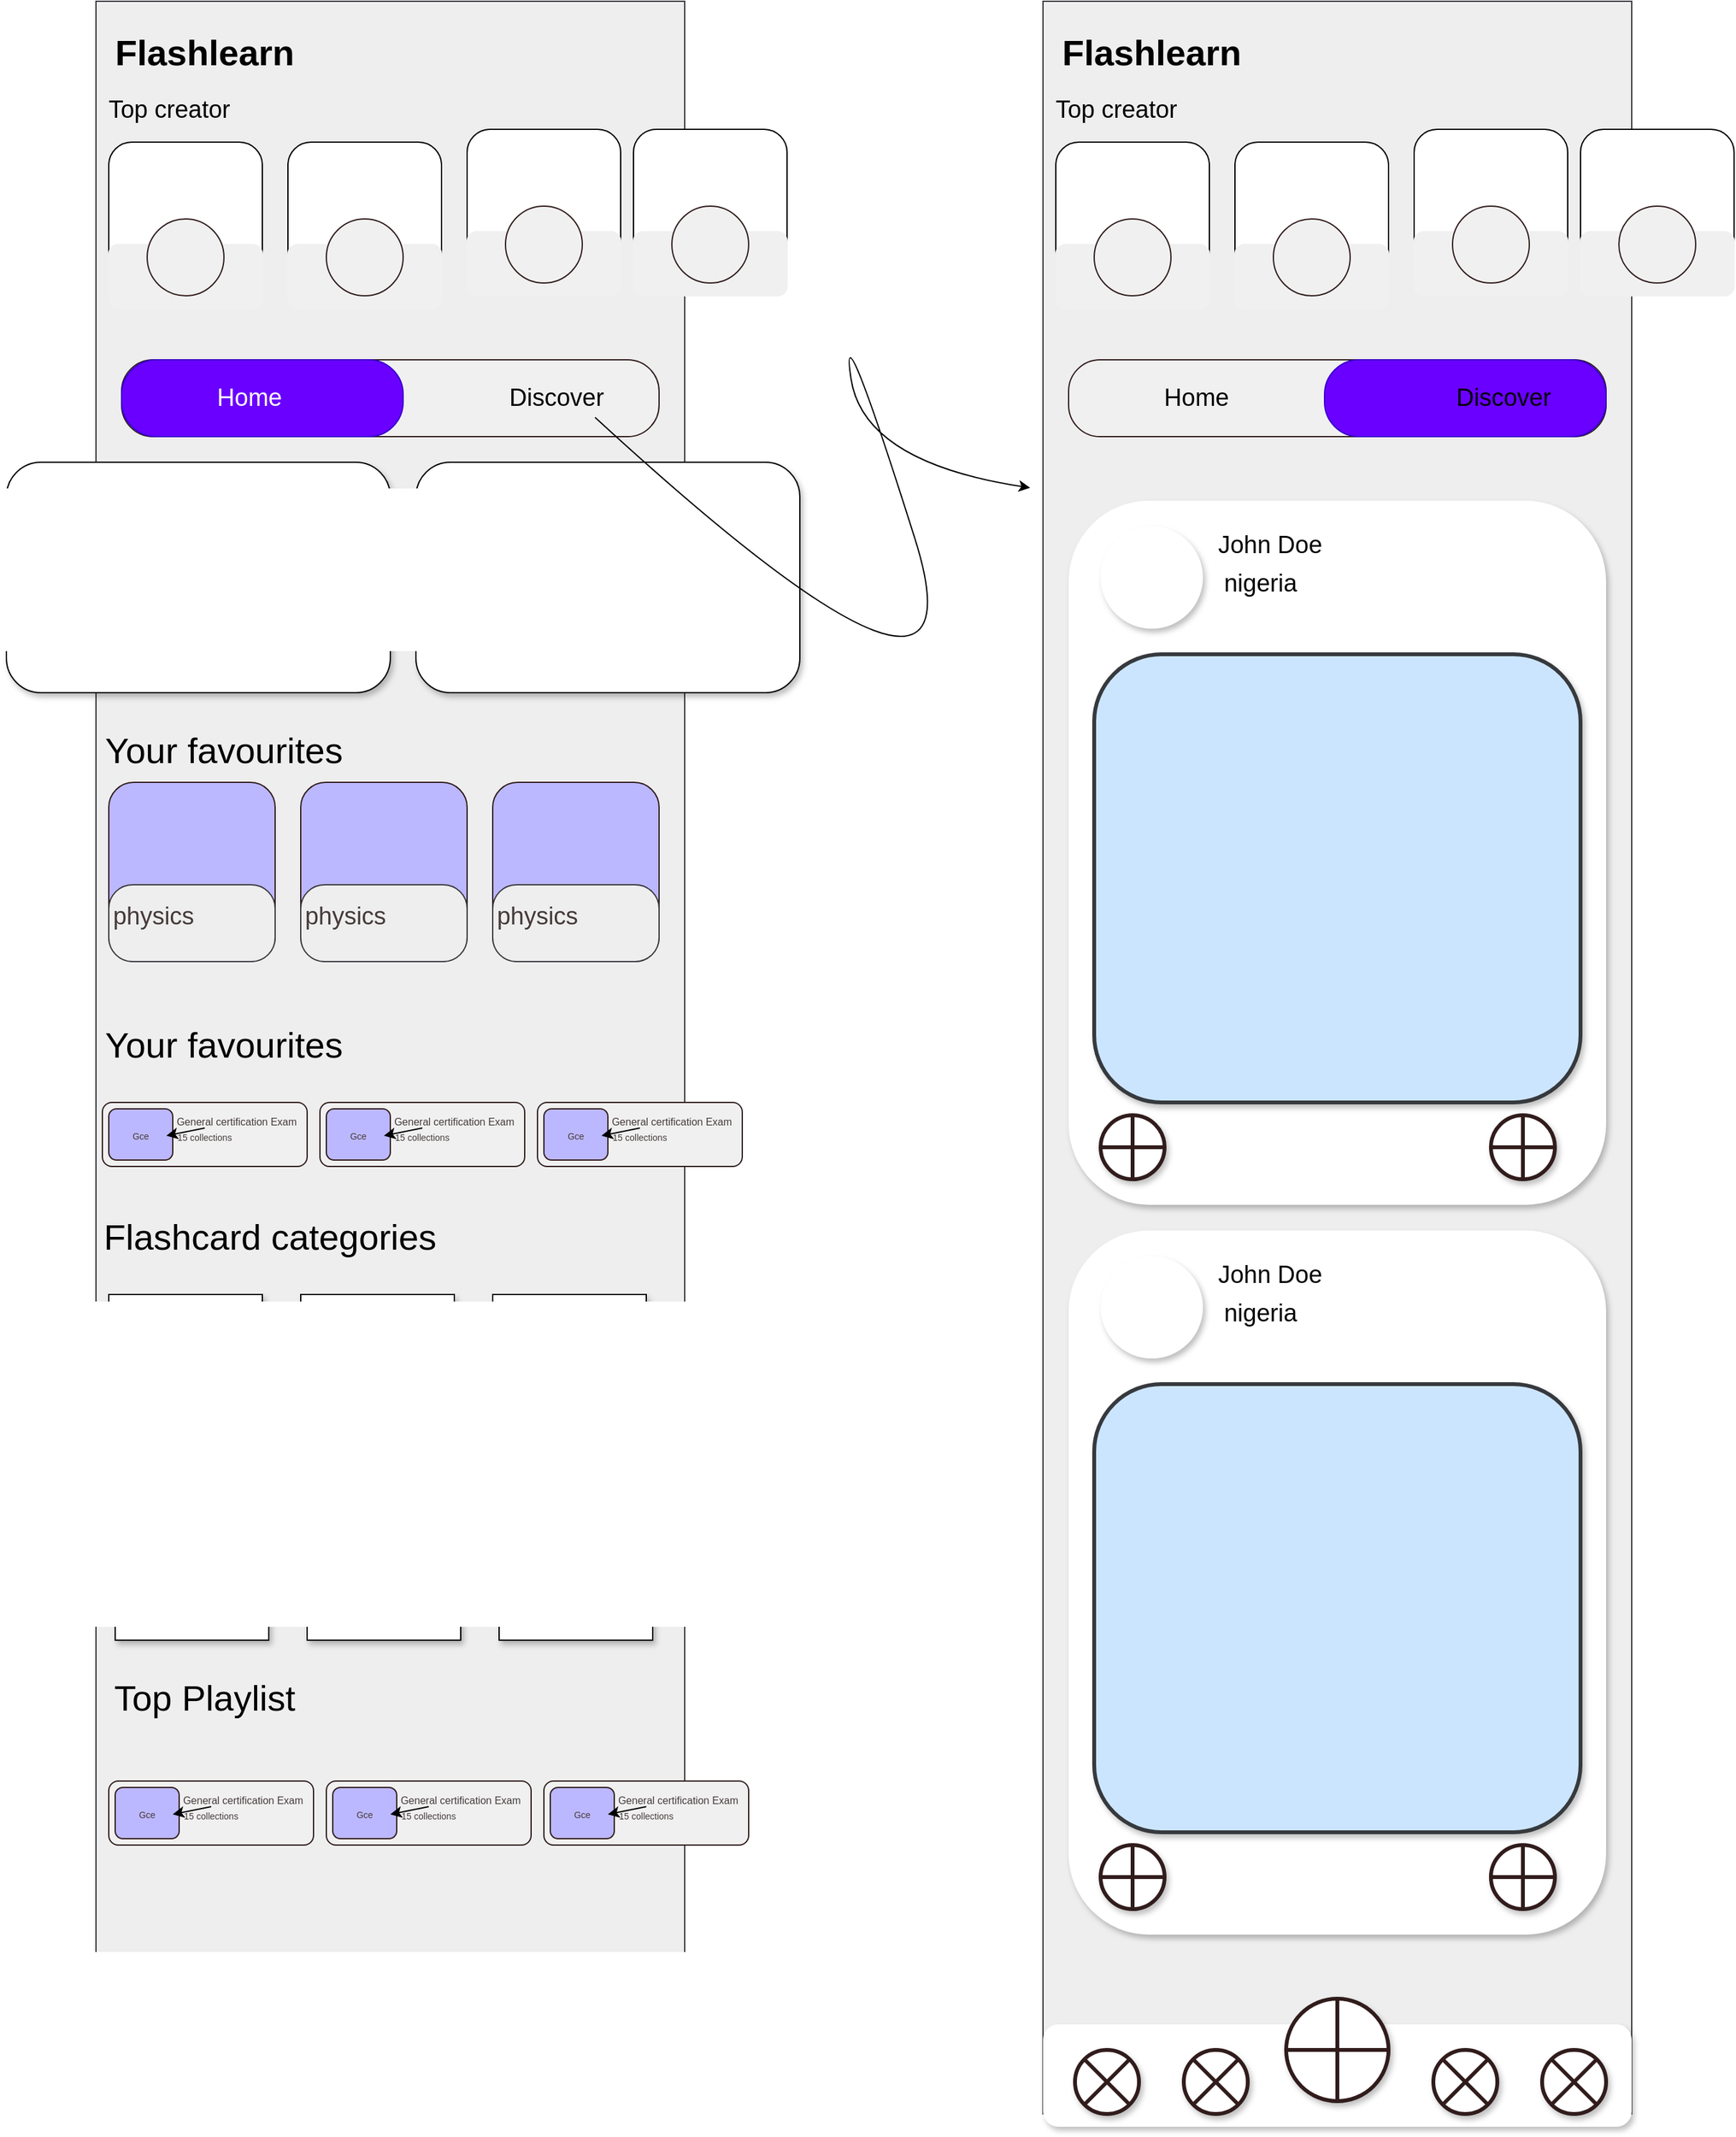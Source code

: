 <mxfile>
    <diagram id="JMKyhypWqtoXSWT0XVxW" name="Page-1">
        <mxGraphModel dx="1883" dy="1298" grid="1" gridSize="10" guides="1" tooltips="1" connect="1" arrows="1" fold="1" page="1" pageScale="1" pageWidth="850" pageHeight="1100" math="0" shadow="0">
            <root>
                <mxCell id="0"/>
                <mxCell id="1" parent="0"/>
                <mxCell id="5" value="" style="rounded=0;whiteSpace=wrap;html=1;fillColor=#eeeeee;strokeColor=#36393d;" vertex="1" parent="1">
                    <mxGeometry x="230" y="70" width="460" height="1570" as="geometry"/>
                </mxCell>
                <mxCell id="8" value="Flashlearn" style="text;html=1;strokeColor=none;fillColor=none;align=center;verticalAlign=middle;whiteSpace=wrap;rounded=0;fontColor=#000000;fontStyle=1;fontSize=28;" vertex="1" parent="1">
                    <mxGeometry x="255" y="80" width="120" height="60" as="geometry"/>
                </mxCell>
                <mxCell id="12" value="" style="group" vertex="1" connectable="0" parent="1">
                    <mxGeometry x="160" y="430" width="620" height="180" as="geometry"/>
                </mxCell>
                <mxCell id="9" value="" style="rounded=1;whiteSpace=wrap;html=1;fontSize=28;fontColor=#000000;shadow=1;" vertex="1" parent="12">
                    <mxGeometry width="300" height="180" as="geometry"/>
                </mxCell>
                <mxCell id="11" value="" style="rounded=1;whiteSpace=wrap;html=1;fontSize=28;fontColor=#000000;shadow=1;" vertex="1" parent="12">
                    <mxGeometry x="320" width="300" height="180" as="geometry"/>
                </mxCell>
                <mxCell id="13" value="Flashcard categories&amp;nbsp;" style="text;html=1;strokeColor=none;fillColor=none;align=center;verticalAlign=middle;whiteSpace=wrap;rounded=0;shadow=1;fontSize=28;fontColor=#000000;" vertex="1" parent="1">
                    <mxGeometry x="230" y="1020" width="280" height="30" as="geometry"/>
                </mxCell>
                <mxCell id="15" value="" style="whiteSpace=wrap;html=1;aspect=fixed;shadow=1;fontSize=28;fontColor=#000000;" vertex="1" parent="1">
                    <mxGeometry x="240" y="1080" width="120" height="120" as="geometry"/>
                </mxCell>
                <mxCell id="18" value="" style="whiteSpace=wrap;html=1;aspect=fixed;shadow=1;fontSize=28;fontColor=#000000;" vertex="1" parent="1">
                    <mxGeometry x="390" y="1080" width="120" height="120" as="geometry"/>
                </mxCell>
                <mxCell id="19" value="" style="whiteSpace=wrap;html=1;aspect=fixed;shadow=1;fontSize=28;fontColor=#000000;" vertex="1" parent="1">
                    <mxGeometry x="540" y="1080" width="120" height="120" as="geometry"/>
                </mxCell>
                <mxCell id="20" value="" style="whiteSpace=wrap;html=1;aspect=fixed;shadow=1;fontSize=28;fontColor=#000000;" vertex="1" parent="1">
                    <mxGeometry x="245" y="1230" width="120" height="120" as="geometry"/>
                </mxCell>
                <mxCell id="21" value="" style="whiteSpace=wrap;html=1;aspect=fixed;shadow=1;fontSize=28;fontColor=#000000;" vertex="1" parent="1">
                    <mxGeometry x="395" y="1230" width="120" height="120" as="geometry"/>
                </mxCell>
                <mxCell id="22" value="" style="whiteSpace=wrap;html=1;aspect=fixed;shadow=1;fontSize=28;fontColor=#000000;" vertex="1" parent="1">
                    <mxGeometry x="545" y="1230" width="120" height="120" as="geometry"/>
                </mxCell>
                <mxCell id="23" value="Top creator&amp;nbsp;" style="text;html=1;strokeColor=none;fillColor=none;align=center;verticalAlign=middle;whiteSpace=wrap;rounded=0;shadow=1;fontSize=19;fontColor=#000000;" vertex="1" parent="1">
                    <mxGeometry x="190" y="140" width="200" height="30" as="geometry"/>
                </mxCell>
                <mxCell id="29" value="" style="group" vertex="1" connectable="0" parent="1">
                    <mxGeometry x="240" y="180" width="120" height="130" as="geometry"/>
                </mxCell>
                <mxCell id="24" value="" style="rounded=1;whiteSpace=wrap;html=1;shadow=0;fontSize=19;fontColor=#000000;" vertex="1" parent="29">
                    <mxGeometry width="120" height="130" as="geometry"/>
                </mxCell>
                <mxCell id="26" value="" style="rounded=1;whiteSpace=wrap;html=1;shadow=0;fontSize=19;fontColor=#030302;strokeColor=#F0F0F0;fillColor=#F0F0F0;" vertex="1" parent="29">
                    <mxGeometry y="80" width="120" height="50" as="geometry"/>
                </mxCell>
                <mxCell id="28" value="" style="ellipse;whiteSpace=wrap;html=1;aspect=fixed;shadow=0;strokeColor=#311c1c;fontSize=19;fontColor=#030302;fillColor=#F0F0F0;" vertex="1" parent="29">
                    <mxGeometry x="30" y="60" width="60" height="60" as="geometry"/>
                </mxCell>
                <mxCell id="30" value="" style="group" vertex="1" connectable="0" parent="1">
                    <mxGeometry x="380" y="180" width="120" height="130" as="geometry"/>
                </mxCell>
                <mxCell id="31" value="" style="rounded=1;whiteSpace=wrap;html=1;shadow=0;fontSize=19;fontColor=#000000;" vertex="1" parent="30">
                    <mxGeometry width="120" height="130" as="geometry"/>
                </mxCell>
                <mxCell id="32" value="" style="rounded=1;whiteSpace=wrap;html=1;shadow=0;fontSize=19;fontColor=#030302;strokeColor=#F0F0F0;fillColor=#F0F0F0;" vertex="1" parent="30">
                    <mxGeometry y="80" width="120" height="50" as="geometry"/>
                </mxCell>
                <mxCell id="33" value="" style="ellipse;whiteSpace=wrap;html=1;aspect=fixed;shadow=0;strokeColor=#311c1c;fontSize=19;fontColor=#030302;fillColor=#F0F0F0;" vertex="1" parent="30">
                    <mxGeometry x="30" y="60" width="60" height="60" as="geometry"/>
                </mxCell>
                <mxCell id="34" value="" style="group" vertex="1" connectable="0" parent="1">
                    <mxGeometry x="520" y="170" width="120" height="130" as="geometry"/>
                </mxCell>
                <mxCell id="35" value="" style="rounded=1;whiteSpace=wrap;html=1;shadow=0;fontSize=19;fontColor=#000000;" vertex="1" parent="34">
                    <mxGeometry width="120" height="130" as="geometry"/>
                </mxCell>
                <mxCell id="36" value="" style="rounded=1;whiteSpace=wrap;html=1;shadow=0;fontSize=19;fontColor=#030302;strokeColor=#F0F0F0;fillColor=#F0F0F0;" vertex="1" parent="34">
                    <mxGeometry y="80" width="120" height="50" as="geometry"/>
                </mxCell>
                <mxCell id="37" value="" style="ellipse;whiteSpace=wrap;html=1;aspect=fixed;shadow=0;strokeColor=#311c1c;fontSize=19;fontColor=#030302;fillColor=#F0F0F0;" vertex="1" parent="34">
                    <mxGeometry x="30" y="60" width="60" height="60" as="geometry"/>
                </mxCell>
                <mxCell id="38" value="" style="group" vertex="1" connectable="0" parent="1">
                    <mxGeometry x="650" y="170" width="120" height="130" as="geometry"/>
                </mxCell>
                <mxCell id="39" value="" style="rounded=1;whiteSpace=wrap;html=1;shadow=0;fontSize=19;fontColor=#000000;" vertex="1" parent="38">
                    <mxGeometry width="120" height="130" as="geometry"/>
                </mxCell>
                <mxCell id="40" value="" style="rounded=1;whiteSpace=wrap;html=1;shadow=0;fontSize=19;fontColor=#030302;strokeColor=#F0F0F0;fillColor=#F0F0F0;" vertex="1" parent="38">
                    <mxGeometry y="80" width="120" height="50" as="geometry"/>
                </mxCell>
                <mxCell id="41" value="" style="ellipse;whiteSpace=wrap;html=1;aspect=fixed;shadow=0;strokeColor=#311c1c;fontSize=19;fontColor=#030302;fillColor=#F0F0F0;" vertex="1" parent="38">
                    <mxGeometry x="30" y="60" width="60" height="60" as="geometry"/>
                </mxCell>
                <mxCell id="42" value="" style="rounded=1;whiteSpace=wrap;html=1;shadow=0;sketch=0;strokeColor=#311c1c;fontSize=19;fontColor=#030302;fillColor=#F0F0F0;arcSize=41;" vertex="1" parent="1">
                    <mxGeometry x="250" y="350" width="420" height="60" as="geometry"/>
                </mxCell>
                <mxCell id="43" value="" style="rounded=1;whiteSpace=wrap;html=1;shadow=0;sketch=0;strokeColor=#3700CC;fontSize=19;fillColor=#6a00ff;arcSize=45;fontColor=#ffffff;" vertex="1" parent="1">
                    <mxGeometry x="250" y="350" width="220" height="60" as="geometry"/>
                </mxCell>
                <mxCell id="44" value="Home" style="text;html=1;strokeColor=none;fillColor=none;align=center;verticalAlign=middle;whiteSpace=wrap;rounded=0;shadow=0;sketch=0;fontSize=19;fontColor=#FFFFFF;" vertex="1" parent="1">
                    <mxGeometry x="320" y="365" width="60" height="30" as="geometry"/>
                </mxCell>
                <mxCell id="45" value="Discover" style="text;html=1;strokeColor=none;fillColor=none;align=center;verticalAlign=middle;whiteSpace=wrap;rounded=0;shadow=0;sketch=0;fontSize=19;fontColor=#000000;" vertex="1" parent="1">
                    <mxGeometry x="560" y="365" width="60" height="30" as="geometry"/>
                </mxCell>
                <mxCell id="46" value="Top Playlist" style="text;html=1;strokeColor=none;fillColor=none;align=center;verticalAlign=middle;whiteSpace=wrap;rounded=0;shadow=1;fontSize=28;fontColor=#000000;" vertex="1" parent="1">
                    <mxGeometry x="175" y="1380" width="280" height="30" as="geometry"/>
                </mxCell>
                <mxCell id="58" value="" style="group" vertex="1" connectable="0" parent="1">
                    <mxGeometry x="410" y="1460" width="160" height="50" as="geometry"/>
                </mxCell>
                <mxCell id="53" value="" style="rounded=1;whiteSpace=wrap;html=1;shadow=0;sketch=0;strokeColor=#311c1c;fontSize=19;fontColor=#000000;fillColor=#F0F0F0;" vertex="1" parent="58">
                    <mxGeometry width="160" height="50" as="geometry"/>
                </mxCell>
                <mxCell id="54" value="&lt;span style=&quot;color: rgb(69, 58, 58); font-size: 7px;&quot;&gt;Gce&lt;/span&gt;" style="rounded=1;whiteSpace=wrap;html=1;shadow=0;sketch=0;strokeColor=#311c1c;fontSize=19;fontColor=#BCB8FF;fillColor=#BCB8FF;verticalAlign=top;" vertex="1" parent="58">
                    <mxGeometry x="5" y="5" width="50" height="40" as="geometry"/>
                </mxCell>
                <mxCell id="55" value="&lt;span style=&quot;font-size: 8px;&quot;&gt;General certification Exam&lt;/span&gt;" style="text;html=1;align=center;verticalAlign=middle;whiteSpace=wrap;rounded=0;shadow=0;sketch=0;fontSize=8;fontColor=#453a3a;" vertex="1" parent="58">
                    <mxGeometry x="50" width="110" height="30" as="geometry"/>
                </mxCell>
                <mxCell id="56" style="edgeStyle=none;html=1;exitX=0.5;exitY=0;exitDx=0;exitDy=0;fontSize=7;fontColor=#453a3a;" edge="1" parent="58" source="57" target="55">
                    <mxGeometry relative="1" as="geometry"/>
                </mxCell>
                <mxCell id="57" value="15 collections" style="text;html=1;strokeColor=none;fillColor=none;align=center;verticalAlign=middle;whiteSpace=wrap;rounded=0;shadow=0;sketch=0;fontSize=7;fontColor=#453a3a;" vertex="1" parent="58">
                    <mxGeometry x="30" y="20" width="100" height="15" as="geometry"/>
                </mxCell>
                <mxCell id="59" value="" style="group" vertex="1" connectable="0" parent="1">
                    <mxGeometry x="240" y="1460" width="160" height="50" as="geometry"/>
                </mxCell>
                <mxCell id="47" value="" style="rounded=1;whiteSpace=wrap;html=1;shadow=0;sketch=0;strokeColor=#311c1c;fontSize=19;fontColor=#000000;fillColor=#F0F0F0;" vertex="1" parent="59">
                    <mxGeometry width="160" height="50" as="geometry"/>
                </mxCell>
                <mxCell id="48" value="&lt;span style=&quot;color: rgb(69, 58, 58); font-size: 7px;&quot;&gt;Gce&lt;/span&gt;" style="rounded=1;whiteSpace=wrap;html=1;shadow=0;sketch=0;strokeColor=#311c1c;fontSize=19;fontColor=#BCB8FF;fillColor=#BCB8FF;verticalAlign=top;" vertex="1" parent="59">
                    <mxGeometry x="5" y="5" width="50" height="40" as="geometry"/>
                </mxCell>
                <mxCell id="50" value="&lt;span style=&quot;font-size: 8px;&quot;&gt;General certification Exam&lt;/span&gt;" style="text;html=1;align=center;verticalAlign=middle;whiteSpace=wrap;rounded=0;shadow=0;sketch=0;fontSize=8;fontColor=#453a3a;" vertex="1" parent="59">
                    <mxGeometry x="50" width="110" height="30" as="geometry"/>
                </mxCell>
                <mxCell id="52" style="edgeStyle=none;html=1;exitX=0.5;exitY=0;exitDx=0;exitDy=0;fontSize=7;fontColor=#453a3a;" edge="1" parent="59" source="51" target="50">
                    <mxGeometry relative="1" as="geometry"/>
                </mxCell>
                <mxCell id="51" value="15 collections" style="text;html=1;strokeColor=none;fillColor=none;align=center;verticalAlign=middle;whiteSpace=wrap;rounded=0;shadow=0;sketch=0;fontSize=7;fontColor=#453a3a;" vertex="1" parent="59">
                    <mxGeometry x="30" y="20" width="100" height="15" as="geometry"/>
                </mxCell>
                <mxCell id="60" value="" style="group" vertex="1" connectable="0" parent="1">
                    <mxGeometry x="580" y="1460" width="160" height="50" as="geometry"/>
                </mxCell>
                <mxCell id="61" value="" style="rounded=1;whiteSpace=wrap;html=1;shadow=0;sketch=0;strokeColor=#311c1c;fontSize=19;fontColor=#000000;fillColor=#F0F0F0;" vertex="1" parent="60">
                    <mxGeometry width="160" height="50" as="geometry"/>
                </mxCell>
                <mxCell id="62" value="&lt;span style=&quot;color: rgb(69, 58, 58); font-size: 7px;&quot;&gt;Gce&lt;/span&gt;" style="rounded=1;whiteSpace=wrap;html=1;shadow=0;sketch=0;strokeColor=#311c1c;fontSize=19;fontColor=#BCB8FF;fillColor=#BCB8FF;verticalAlign=top;" vertex="1" parent="60">
                    <mxGeometry x="5" y="5" width="50" height="40" as="geometry"/>
                </mxCell>
                <mxCell id="63" value="&lt;span style=&quot;font-size: 8px;&quot;&gt;General certification Exam&lt;/span&gt;" style="text;html=1;align=center;verticalAlign=middle;whiteSpace=wrap;rounded=0;shadow=0;sketch=0;fontSize=8;fontColor=#453a3a;" vertex="1" parent="60">
                    <mxGeometry x="50" width="110" height="30" as="geometry"/>
                </mxCell>
                <mxCell id="64" style="edgeStyle=none;html=1;exitX=0.5;exitY=0;exitDx=0;exitDy=0;fontSize=7;fontColor=#453a3a;" edge="1" parent="60" source="65" target="63">
                    <mxGeometry relative="1" as="geometry"/>
                </mxCell>
                <mxCell id="65" value="15 collections" style="text;html=1;strokeColor=none;fillColor=none;align=center;verticalAlign=middle;whiteSpace=wrap;rounded=0;shadow=0;sketch=0;fontSize=7;fontColor=#453a3a;" vertex="1" parent="60">
                    <mxGeometry x="30" y="20" width="100" height="15" as="geometry"/>
                </mxCell>
                <mxCell id="66" value="Your favourites" style="text;html=1;strokeColor=none;fillColor=none;align=center;verticalAlign=middle;whiteSpace=wrap;rounded=0;shadow=1;fontSize=28;fontColor=#000000;" vertex="1" parent="1">
                    <mxGeometry x="190" y="870" width="280" height="30" as="geometry"/>
                </mxCell>
                <mxCell id="67" value="" style="group" vertex="1" connectable="0" parent="1">
                    <mxGeometry x="405" y="930" width="160" height="50" as="geometry"/>
                </mxCell>
                <mxCell id="68" value="" style="rounded=1;whiteSpace=wrap;html=1;shadow=0;sketch=0;strokeColor=#311c1c;fontSize=19;fontColor=#000000;fillColor=#F0F0F0;" vertex="1" parent="67">
                    <mxGeometry width="160" height="50" as="geometry"/>
                </mxCell>
                <mxCell id="69" value="&lt;span style=&quot;color: rgb(69, 58, 58); font-size: 7px;&quot;&gt;Gce&lt;/span&gt;" style="rounded=1;whiteSpace=wrap;html=1;shadow=0;sketch=0;strokeColor=#311c1c;fontSize=19;fontColor=#BCB8FF;fillColor=#BCB8FF;verticalAlign=top;" vertex="1" parent="67">
                    <mxGeometry x="5" y="5" width="50" height="40" as="geometry"/>
                </mxCell>
                <mxCell id="70" value="&lt;span style=&quot;font-size: 8px;&quot;&gt;General certification Exam&lt;/span&gt;" style="text;html=1;align=center;verticalAlign=middle;whiteSpace=wrap;rounded=0;shadow=0;sketch=0;fontSize=8;fontColor=#453a3a;" vertex="1" parent="67">
                    <mxGeometry x="50" width="110" height="30" as="geometry"/>
                </mxCell>
                <mxCell id="71" style="edgeStyle=none;html=1;exitX=0.5;exitY=0;exitDx=0;exitDy=0;fontSize=7;fontColor=#453a3a;" edge="1" parent="67" source="72" target="70">
                    <mxGeometry relative="1" as="geometry"/>
                </mxCell>
                <mxCell id="72" value="15 collections" style="text;html=1;strokeColor=none;fillColor=none;align=center;verticalAlign=middle;whiteSpace=wrap;rounded=0;shadow=0;sketch=0;fontSize=7;fontColor=#453a3a;" vertex="1" parent="67">
                    <mxGeometry x="30" y="20" width="100" height="15" as="geometry"/>
                </mxCell>
                <mxCell id="73" value="" style="group" vertex="1" connectable="0" parent="1">
                    <mxGeometry x="235" y="930" width="160" height="50" as="geometry"/>
                </mxCell>
                <mxCell id="74" value="" style="rounded=1;whiteSpace=wrap;html=1;shadow=0;sketch=0;strokeColor=#311c1c;fontSize=19;fontColor=#000000;fillColor=#F0F0F0;" vertex="1" parent="73">
                    <mxGeometry width="160" height="50" as="geometry"/>
                </mxCell>
                <mxCell id="75" value="&lt;span style=&quot;color: rgb(69, 58, 58); font-size: 7px;&quot;&gt;Gce&lt;/span&gt;" style="rounded=1;whiteSpace=wrap;html=1;shadow=0;sketch=0;strokeColor=#311c1c;fontSize=19;fontColor=#BCB8FF;fillColor=#BCB8FF;verticalAlign=top;" vertex="1" parent="73">
                    <mxGeometry x="5" y="5" width="50" height="40" as="geometry"/>
                </mxCell>
                <mxCell id="76" value="&lt;span style=&quot;font-size: 8px;&quot;&gt;General certification Exam&lt;/span&gt;" style="text;html=1;align=center;verticalAlign=middle;whiteSpace=wrap;rounded=0;shadow=0;sketch=0;fontSize=8;fontColor=#453a3a;" vertex="1" parent="73">
                    <mxGeometry x="50" width="110" height="30" as="geometry"/>
                </mxCell>
                <mxCell id="77" style="edgeStyle=none;html=1;exitX=0.5;exitY=0;exitDx=0;exitDy=0;fontSize=7;fontColor=#453a3a;" edge="1" parent="73" source="78" target="76">
                    <mxGeometry relative="1" as="geometry"/>
                </mxCell>
                <mxCell id="78" value="15 collections" style="text;html=1;strokeColor=none;fillColor=none;align=center;verticalAlign=middle;whiteSpace=wrap;rounded=0;shadow=0;sketch=0;fontSize=7;fontColor=#453a3a;" vertex="1" parent="73">
                    <mxGeometry x="30" y="20" width="100" height="15" as="geometry"/>
                </mxCell>
                <mxCell id="79" value="" style="group" vertex="1" connectable="0" parent="1">
                    <mxGeometry x="575" y="930" width="160" height="50" as="geometry"/>
                </mxCell>
                <mxCell id="80" value="" style="rounded=1;whiteSpace=wrap;html=1;shadow=0;sketch=0;strokeColor=#311c1c;fontSize=19;fontColor=#000000;fillColor=#F0F0F0;" vertex="1" parent="79">
                    <mxGeometry width="160" height="50" as="geometry"/>
                </mxCell>
                <mxCell id="81" value="&lt;span style=&quot;color: rgb(69, 58, 58); font-size: 7px;&quot;&gt;Gce&lt;/span&gt;" style="rounded=1;whiteSpace=wrap;html=1;shadow=0;sketch=0;strokeColor=#311c1c;fontSize=19;fontColor=#BCB8FF;fillColor=#BCB8FF;verticalAlign=top;" vertex="1" parent="79">
                    <mxGeometry x="5" y="5" width="50" height="40" as="geometry"/>
                </mxCell>
                <mxCell id="82" value="&lt;span style=&quot;font-size: 8px;&quot;&gt;General certification Exam&lt;/span&gt;" style="text;html=1;align=center;verticalAlign=middle;whiteSpace=wrap;rounded=0;shadow=0;sketch=0;fontSize=8;fontColor=#453a3a;" vertex="1" parent="79">
                    <mxGeometry x="50" width="110" height="30" as="geometry"/>
                </mxCell>
                <mxCell id="83" style="edgeStyle=none;html=1;exitX=0.5;exitY=0;exitDx=0;exitDy=0;fontSize=7;fontColor=#453a3a;" edge="1" parent="79" source="84" target="82">
                    <mxGeometry relative="1" as="geometry"/>
                </mxCell>
                <mxCell id="84" value="15 collections" style="text;html=1;strokeColor=none;fillColor=none;align=center;verticalAlign=middle;whiteSpace=wrap;rounded=0;shadow=0;sketch=0;fontSize=7;fontColor=#453a3a;" vertex="1" parent="79">
                    <mxGeometry x="30" y="20" width="100" height="15" as="geometry"/>
                </mxCell>
                <mxCell id="85" value="Your favourites" style="text;html=1;strokeColor=none;fillColor=none;align=center;verticalAlign=middle;whiteSpace=wrap;rounded=0;shadow=1;fontSize=28;fontColor=#000000;" vertex="1" parent="1">
                    <mxGeometry x="190" y="640" width="280" height="30" as="geometry"/>
                </mxCell>
                <mxCell id="90" value="" style="group" vertex="1" connectable="0" parent="1">
                    <mxGeometry x="240" y="680" width="130" height="140" as="geometry"/>
                </mxCell>
                <mxCell id="86" value="" style="rounded=1;whiteSpace=wrap;html=1;shadow=0;sketch=0;strokeColor=#311c1c;fontSize=7;fontColor=#453a3a;fillColor=#BCB8FF;" vertex="1" parent="90">
                    <mxGeometry width="130" height="140" as="geometry"/>
                </mxCell>
                <mxCell id="87" value="" style="rounded=1;whiteSpace=wrap;html=1;shadow=0;sketch=0;strokeColor=#36393d;fontSize=7;fillColor=#eeeeee;arcSize=31;" vertex="1" parent="90">
                    <mxGeometry y="80" width="130" height="60" as="geometry"/>
                </mxCell>
                <mxCell id="88" value="&lt;font style=&quot;font-size: 19px;&quot;&gt;physics&lt;/font&gt;" style="text;html=1;strokeColor=none;fillColor=none;align=center;verticalAlign=middle;whiteSpace=wrap;rounded=0;shadow=0;sketch=0;fontSize=7;fontColor=#453a3a;strokeWidth=10;" vertex="1" parent="90">
                    <mxGeometry x="5" y="90" width="60" height="30" as="geometry"/>
                </mxCell>
                <mxCell id="91" value="" style="group" vertex="1" connectable="0" parent="1">
                    <mxGeometry x="390" y="680" width="130" height="140" as="geometry"/>
                </mxCell>
                <mxCell id="92" value="" style="rounded=1;whiteSpace=wrap;html=1;shadow=0;sketch=0;strokeColor=#311c1c;fontSize=7;fontColor=#453a3a;fillColor=#BCB8FF;" vertex="1" parent="91">
                    <mxGeometry width="130" height="140" as="geometry"/>
                </mxCell>
                <mxCell id="93" value="" style="rounded=1;whiteSpace=wrap;html=1;shadow=0;sketch=0;strokeColor=#36393d;fontSize=7;fillColor=#eeeeee;arcSize=31;" vertex="1" parent="91">
                    <mxGeometry y="80" width="130" height="60" as="geometry"/>
                </mxCell>
                <mxCell id="94" value="&lt;font style=&quot;font-size: 19px;&quot;&gt;physics&lt;/font&gt;" style="text;html=1;strokeColor=none;fillColor=none;align=center;verticalAlign=middle;whiteSpace=wrap;rounded=0;shadow=0;sketch=0;fontSize=7;fontColor=#453a3a;strokeWidth=10;" vertex="1" parent="91">
                    <mxGeometry x="5" y="90" width="60" height="30" as="geometry"/>
                </mxCell>
                <mxCell id="95" value="" style="group" vertex="1" connectable="0" parent="1">
                    <mxGeometry x="540" y="680" width="130" height="140" as="geometry"/>
                </mxCell>
                <mxCell id="96" value="" style="rounded=1;whiteSpace=wrap;html=1;shadow=0;sketch=0;strokeColor=#311c1c;fontSize=7;fontColor=#453a3a;fillColor=#BCB8FF;" vertex="1" parent="95">
                    <mxGeometry width="130" height="140" as="geometry"/>
                </mxCell>
                <mxCell id="97" value="" style="rounded=1;whiteSpace=wrap;html=1;shadow=0;sketch=0;strokeColor=#36393d;fontSize=7;fillColor=#eeeeee;arcSize=31;" vertex="1" parent="95">
                    <mxGeometry y="80" width="130" height="60" as="geometry"/>
                </mxCell>
                <mxCell id="98" value="&lt;font style=&quot;font-size: 19px;&quot;&gt;physics&lt;/font&gt;" style="text;html=1;strokeColor=none;fillColor=none;align=center;verticalAlign=middle;whiteSpace=wrap;rounded=0;shadow=0;sketch=0;fontSize=7;fontColor=#453a3a;strokeWidth=10;" vertex="1" parent="95">
                    <mxGeometry x="5" y="90" width="60" height="30" as="geometry"/>
                </mxCell>
                <mxCell id="99" value="" style="rounded=0;whiteSpace=wrap;html=1;fillColor=#eeeeee;strokeColor=#36393d;" vertex="1" parent="1">
                    <mxGeometry x="970" y="70" width="460" height="1650" as="geometry"/>
                </mxCell>
                <mxCell id="100" value="Flashlearn" style="text;html=1;strokeColor=none;fillColor=none;align=center;verticalAlign=middle;whiteSpace=wrap;rounded=0;fontColor=#000000;fontStyle=1;fontSize=28;" vertex="1" parent="1">
                    <mxGeometry x="995" y="80" width="120" height="60" as="geometry"/>
                </mxCell>
                <mxCell id="101" value="Top creator&amp;nbsp;" style="text;html=1;strokeColor=none;fillColor=none;align=center;verticalAlign=middle;whiteSpace=wrap;rounded=0;shadow=1;fontSize=19;fontColor=#000000;" vertex="1" parent="1">
                    <mxGeometry x="930" y="140" width="200" height="30" as="geometry"/>
                </mxCell>
                <mxCell id="102" value="" style="group" vertex="1" connectable="0" parent="1">
                    <mxGeometry x="980" y="180" width="120" height="130" as="geometry"/>
                </mxCell>
                <mxCell id="103" value="" style="rounded=1;whiteSpace=wrap;html=1;shadow=0;fontSize=19;fontColor=#000000;" vertex="1" parent="102">
                    <mxGeometry width="120" height="130" as="geometry"/>
                </mxCell>
                <mxCell id="104" value="" style="rounded=1;whiteSpace=wrap;html=1;shadow=0;fontSize=19;fontColor=#030302;strokeColor=#F0F0F0;fillColor=#F0F0F0;" vertex="1" parent="102">
                    <mxGeometry y="80" width="120" height="50" as="geometry"/>
                </mxCell>
                <mxCell id="105" value="" style="ellipse;whiteSpace=wrap;html=1;aspect=fixed;shadow=0;strokeColor=#311c1c;fontSize=19;fontColor=#030302;fillColor=#F0F0F0;" vertex="1" parent="102">
                    <mxGeometry x="30" y="60" width="60" height="60" as="geometry"/>
                </mxCell>
                <mxCell id="106" value="" style="group" vertex="1" connectable="0" parent="1">
                    <mxGeometry x="1120" y="180" width="120" height="130" as="geometry"/>
                </mxCell>
                <mxCell id="107" value="" style="rounded=1;whiteSpace=wrap;html=1;shadow=0;fontSize=19;fontColor=#000000;" vertex="1" parent="106">
                    <mxGeometry width="120" height="130" as="geometry"/>
                </mxCell>
                <mxCell id="108" value="" style="rounded=1;whiteSpace=wrap;html=1;shadow=0;fontSize=19;fontColor=#030302;strokeColor=#F0F0F0;fillColor=#F0F0F0;" vertex="1" parent="106">
                    <mxGeometry y="80" width="120" height="50" as="geometry"/>
                </mxCell>
                <mxCell id="109" value="" style="ellipse;whiteSpace=wrap;html=1;aspect=fixed;shadow=0;strokeColor=#311c1c;fontSize=19;fontColor=#030302;fillColor=#F0F0F0;" vertex="1" parent="106">
                    <mxGeometry x="30" y="60" width="60" height="60" as="geometry"/>
                </mxCell>
                <mxCell id="110" value="" style="group" vertex="1" connectable="0" parent="1">
                    <mxGeometry x="1260" y="170" width="120" height="130" as="geometry"/>
                </mxCell>
                <mxCell id="111" value="" style="rounded=1;whiteSpace=wrap;html=1;shadow=0;fontSize=19;fontColor=#000000;" vertex="1" parent="110">
                    <mxGeometry width="120" height="130" as="geometry"/>
                </mxCell>
                <mxCell id="112" value="" style="rounded=1;whiteSpace=wrap;html=1;shadow=0;fontSize=19;fontColor=#030302;strokeColor=#F0F0F0;fillColor=#F0F0F0;" vertex="1" parent="110">
                    <mxGeometry y="80" width="120" height="50" as="geometry"/>
                </mxCell>
                <mxCell id="113" value="" style="ellipse;whiteSpace=wrap;html=1;aspect=fixed;shadow=0;strokeColor=#311c1c;fontSize=19;fontColor=#030302;fillColor=#F0F0F0;" vertex="1" parent="110">
                    <mxGeometry x="30" y="60" width="60" height="60" as="geometry"/>
                </mxCell>
                <mxCell id="114" value="" style="group" vertex="1" connectable="0" parent="1">
                    <mxGeometry x="1390" y="170" width="120" height="130" as="geometry"/>
                </mxCell>
                <mxCell id="115" value="" style="rounded=1;whiteSpace=wrap;html=1;shadow=0;fontSize=19;fontColor=#000000;" vertex="1" parent="114">
                    <mxGeometry width="120" height="130" as="geometry"/>
                </mxCell>
                <mxCell id="116" value="" style="rounded=1;whiteSpace=wrap;html=1;shadow=0;fontSize=19;fontColor=#030302;strokeColor=#F0F0F0;fillColor=#F0F0F0;" vertex="1" parent="114">
                    <mxGeometry y="80" width="120" height="50" as="geometry"/>
                </mxCell>
                <mxCell id="117" value="" style="ellipse;whiteSpace=wrap;html=1;aspect=fixed;shadow=0;strokeColor=#311c1c;fontSize=19;fontColor=#030302;fillColor=#F0F0F0;" vertex="1" parent="114">
                    <mxGeometry x="30" y="60" width="60" height="60" as="geometry"/>
                </mxCell>
                <mxCell id="118" value="" style="rounded=1;whiteSpace=wrap;html=1;shadow=0;sketch=0;strokeColor=#311c1c;fontSize=19;fontColor=#030302;fillColor=#F0F0F0;arcSize=41;" vertex="1" parent="1">
                    <mxGeometry x="990" y="350" width="420" height="60" as="geometry"/>
                </mxCell>
                <mxCell id="119" value="" style="rounded=1;whiteSpace=wrap;html=1;shadow=0;sketch=0;strokeColor=#3700CC;fontSize=19;fillColor=#6a00ff;arcSize=45;fontColor=#ffffff;" vertex="1" parent="1">
                    <mxGeometry x="1190" y="350" width="220" height="60" as="geometry"/>
                </mxCell>
                <mxCell id="120" value="Home" style="text;html=1;strokeColor=none;fillColor=none;align=center;verticalAlign=middle;whiteSpace=wrap;rounded=0;shadow=0;sketch=0;fontSize=19;fontColor=#030303;" vertex="1" parent="1">
                    <mxGeometry x="1060" y="365" width="60" height="30" as="geometry"/>
                </mxCell>
                <mxCell id="121" value="Discover" style="text;html=1;strokeColor=none;fillColor=none;align=center;verticalAlign=middle;whiteSpace=wrap;rounded=0;shadow=0;sketch=0;fontSize=19;fontColor=#000000;" vertex="1" parent="1">
                    <mxGeometry x="1300" y="365" width="60" height="30" as="geometry"/>
                </mxCell>
                <mxCell id="122" value="" style="curved=1;endArrow=classic;html=1;fontSize=19;fontColor=#453a3a;exitX=1;exitY=1;exitDx=0;exitDy=0;" edge="1" parent="1" source="45">
                    <mxGeometry width="50" height="50" relative="1" as="geometry">
                        <mxPoint x="880" y="680" as="sourcePoint"/>
                        <mxPoint x="960" y="450" as="targetPoint"/>
                        <Array as="points">
                            <mxPoint x="930" y="680"/>
                            <mxPoint x="810" y="300"/>
                            <mxPoint x="830" y="430"/>
                        </Array>
                    </mxGeometry>
                </mxCell>
                <mxCell id="131" value="" style="group" vertex="1" connectable="0" parent="1">
                    <mxGeometry x="990" y="460" width="420" height="550" as="geometry"/>
                </mxCell>
                <mxCell id="124" value="" style="rounded=1;whiteSpace=wrap;html=1;shadow=1;sketch=0;strokeColor=none;strokeWidth=3;fontSize=19;fontColor=#030303;fillColor=#FFFFFF;" vertex="1" parent="131">
                    <mxGeometry width="420" height="550" as="geometry"/>
                </mxCell>
                <mxCell id="125" value="" style="ellipse;whiteSpace=wrap;html=1;aspect=fixed;rounded=0;shadow=1;sketch=0;strokeColor=none;strokeWidth=3;fontSize=19;fontColor=#030303;fillColor=#FFFFFF;" vertex="1" parent="131">
                    <mxGeometry x="25" y="20" width="80" height="80" as="geometry"/>
                </mxCell>
                <mxCell id="126" value="John Doe" style="text;html=1;strokeColor=none;fillColor=none;align=center;verticalAlign=middle;whiteSpace=wrap;rounded=0;shadow=1;sketch=0;strokeWidth=3;fontSize=19;fontColor=#030303;" vertex="1" parent="131">
                    <mxGeometry x="110" y="20" width="95" height="30" as="geometry"/>
                </mxCell>
                <mxCell id="127" value="nigeria" style="text;html=1;strokeColor=none;fillColor=none;align=center;verticalAlign=middle;whiteSpace=wrap;rounded=0;shadow=1;sketch=0;strokeWidth=3;fontSize=19;fontColor=#030303;" vertex="1" parent="131">
                    <mxGeometry x="120" y="50" width="60" height="30" as="geometry"/>
                </mxCell>
                <mxCell id="128" value="" style="rounded=1;whiteSpace=wrap;html=1;shadow=1;sketch=0;strokeColor=#36393d;strokeWidth=3;fontSize=19;fillColor=#cce5ff;" vertex="1" parent="131">
                    <mxGeometry x="20" y="120" width="380" height="350" as="geometry"/>
                </mxCell>
                <mxCell id="129" value="" style="shape=orEllipse;perimeter=ellipsePerimeter;whiteSpace=wrap;html=1;backgroundOutline=1;rounded=0;shadow=1;sketch=0;strokeColor=#311c1c;strokeWidth=3;fontSize=19;fontColor=#030303;fillColor=#FFFFFF;" vertex="1" parent="131">
                    <mxGeometry x="25" y="480" width="50" height="50" as="geometry"/>
                </mxCell>
                <mxCell id="130" value="" style="shape=orEllipse;perimeter=ellipsePerimeter;whiteSpace=wrap;html=1;backgroundOutline=1;rounded=0;shadow=1;sketch=0;strokeColor=#311c1c;strokeWidth=3;fontSize=19;fontColor=#030303;fillColor=#FFFFFF;" vertex="1" parent="131">
                    <mxGeometry x="330" y="480" width="50" height="50" as="geometry"/>
                </mxCell>
                <mxCell id="132" value="" style="group" vertex="1" connectable="0" parent="1">
                    <mxGeometry x="990" y="1030" width="420" height="550" as="geometry"/>
                </mxCell>
                <mxCell id="133" value="" style="rounded=1;whiteSpace=wrap;html=1;shadow=1;sketch=0;strokeColor=none;strokeWidth=3;fontSize=19;fontColor=#030303;fillColor=#FFFFFF;" vertex="1" parent="132">
                    <mxGeometry width="420" height="550" as="geometry"/>
                </mxCell>
                <mxCell id="134" value="" style="ellipse;whiteSpace=wrap;html=1;aspect=fixed;rounded=0;shadow=1;sketch=0;strokeColor=none;strokeWidth=3;fontSize=19;fontColor=#030303;fillColor=#FFFFFF;" vertex="1" parent="132">
                    <mxGeometry x="25" y="20" width="80" height="80" as="geometry"/>
                </mxCell>
                <mxCell id="135" value="John Doe" style="text;html=1;strokeColor=none;fillColor=none;align=center;verticalAlign=middle;whiteSpace=wrap;rounded=0;shadow=1;sketch=0;strokeWidth=3;fontSize=19;fontColor=#030303;" vertex="1" parent="132">
                    <mxGeometry x="110" y="20" width="95" height="30" as="geometry"/>
                </mxCell>
                <mxCell id="136" value="nigeria" style="text;html=1;strokeColor=none;fillColor=none;align=center;verticalAlign=middle;whiteSpace=wrap;rounded=0;shadow=1;sketch=0;strokeWidth=3;fontSize=19;fontColor=#030303;" vertex="1" parent="132">
                    <mxGeometry x="120" y="50" width="60" height="30" as="geometry"/>
                </mxCell>
                <mxCell id="137" value="" style="rounded=1;whiteSpace=wrap;html=1;shadow=1;sketch=0;strokeColor=#36393d;strokeWidth=3;fontSize=19;fillColor=#cce5ff;" vertex="1" parent="132">
                    <mxGeometry x="20" y="120" width="380" height="350" as="geometry"/>
                </mxCell>
                <mxCell id="138" value="" style="shape=orEllipse;perimeter=ellipsePerimeter;whiteSpace=wrap;html=1;backgroundOutline=1;rounded=0;shadow=1;sketch=0;strokeColor=#311c1c;strokeWidth=3;fontSize=19;fontColor=#030303;fillColor=#FFFFFF;" vertex="1" parent="132">
                    <mxGeometry x="25" y="480" width="50" height="50" as="geometry"/>
                </mxCell>
                <mxCell id="139" value="" style="shape=orEllipse;perimeter=ellipsePerimeter;whiteSpace=wrap;html=1;backgroundOutline=1;rounded=0;shadow=1;sketch=0;strokeColor=#311c1c;strokeWidth=3;fontSize=19;fontColor=#030303;fillColor=#FFFFFF;" vertex="1" parent="132">
                    <mxGeometry x="330" y="480" width="50" height="50" as="geometry"/>
                </mxCell>
                <mxCell id="140" value="" style="shape=ext;double=1;rounded=1;whiteSpace=wrap;html=1;shadow=1;sketch=0;strokeColor=none;strokeWidth=3;fontSize=19;fontColor=#030303;fillColor=#FFFFFF;" vertex="1" parent="1">
                    <mxGeometry x="970" y="1650" width="460" height="80" as="geometry"/>
                </mxCell>
                <mxCell id="142" value="" style="shape=orEllipse;perimeter=ellipsePerimeter;whiteSpace=wrap;html=1;backgroundOutline=1;rounded=0;shadow=1;sketch=0;strokeColor=#311c1c;strokeWidth=3;fontSize=19;fontColor=#030303;fillColor=#FFFFFF;" vertex="1" parent="1">
                    <mxGeometry x="1160" y="1630" width="80" height="80" as="geometry"/>
                </mxCell>
                <mxCell id="143" value="" style="shape=sumEllipse;perimeter=ellipsePerimeter;whiteSpace=wrap;html=1;backgroundOutline=1;rounded=0;shadow=1;sketch=0;strokeColor=#311c1c;strokeWidth=3;fontSize=19;fontColor=#030303;fillColor=#FFFFFF;" vertex="1" parent="1">
                    <mxGeometry x="995" y="1670" width="50" height="50" as="geometry"/>
                </mxCell>
                <mxCell id="144" value="" style="shape=sumEllipse;perimeter=ellipsePerimeter;whiteSpace=wrap;html=1;backgroundOutline=1;rounded=0;shadow=1;sketch=0;strokeColor=#311c1c;strokeWidth=3;fontSize=19;fontColor=#030303;fillColor=#FFFFFF;" vertex="1" parent="1">
                    <mxGeometry x="1080" y="1670" width="50" height="50" as="geometry"/>
                </mxCell>
                <mxCell id="145" value="" style="shape=sumEllipse;perimeter=ellipsePerimeter;whiteSpace=wrap;html=1;backgroundOutline=1;rounded=0;shadow=1;sketch=0;strokeColor=#311c1c;strokeWidth=3;fontSize=19;fontColor=#030303;fillColor=#FFFFFF;" vertex="1" parent="1">
                    <mxGeometry x="1275" y="1670" width="50" height="50" as="geometry"/>
                </mxCell>
                <mxCell id="146" value="" style="shape=sumEllipse;perimeter=ellipsePerimeter;whiteSpace=wrap;html=1;backgroundOutline=1;rounded=0;shadow=1;sketch=0;strokeColor=#311c1c;strokeWidth=3;fontSize=19;fontColor=#030303;fillColor=#FFFFFF;" vertex="1" parent="1">
                    <mxGeometry x="1360" y="1670" width="50" height="50" as="geometry"/>
                </mxCell>
            </root>
        </mxGraphModel>
    </diagram>
</mxfile>
